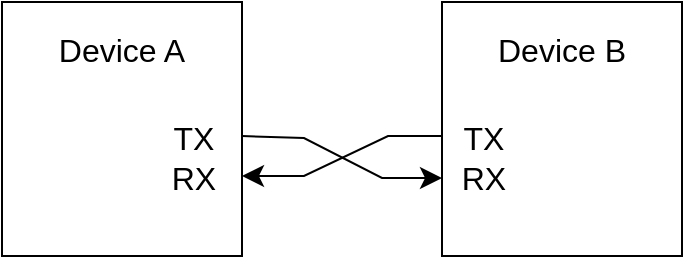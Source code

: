 <mxfile version="26.0.3">
  <diagram name="Page-1" id="5lcPtKIyPcd-7oFmMri8">
    <mxGraphModel dx="1179" dy="823" grid="0" gridSize="10" guides="1" tooltips="1" connect="1" arrows="1" fold="1" page="0" pageScale="1" pageWidth="850" pageHeight="1100" math="0" shadow="0">
      <root>
        <mxCell id="0" />
        <mxCell id="1" parent="0" />
        <mxCell id="ypF4Qw8ErrfbqZ-5R2ZX-1" value="" style="rounded=0;whiteSpace=wrap;html=1;" vertex="1" parent="1">
          <mxGeometry x="-31" y="-37" width="120" height="127" as="geometry" />
        </mxCell>
        <mxCell id="ypF4Qw8ErrfbqZ-5R2ZX-2" value="Device A" style="text;html=1;align=center;verticalAlign=middle;whiteSpace=wrap;rounded=0;fontSize=16;" vertex="1" parent="1">
          <mxGeometry x="-16" y="-28" width="90" height="30" as="geometry" />
        </mxCell>
        <mxCell id="ypF4Qw8ErrfbqZ-5R2ZX-3" value="" style="rounded=0;whiteSpace=wrap;html=1;" vertex="1" parent="1">
          <mxGeometry x="189" y="-37" width="120" height="127" as="geometry" />
        </mxCell>
        <mxCell id="ypF4Qw8ErrfbqZ-5R2ZX-4" value="Device B" style="text;html=1;align=center;verticalAlign=middle;whiteSpace=wrap;rounded=0;fontSize=16;" vertex="1" parent="1">
          <mxGeometry x="204" y="-28" width="90" height="30" as="geometry" />
        </mxCell>
        <mxCell id="ypF4Qw8ErrfbqZ-5R2ZX-5" value="" style="endArrow=classic;html=1;rounded=0;fontSize=12;startSize=8;endSize=8;curved=0;" edge="1" parent="1">
          <mxGeometry width="50" height="50" relative="1" as="geometry">
            <mxPoint x="89" y="30" as="sourcePoint" />
            <mxPoint x="189" y="51" as="targetPoint" />
            <Array as="points">
              <mxPoint x="120" y="31" />
              <mxPoint x="159" y="51" />
            </Array>
          </mxGeometry>
        </mxCell>
        <mxCell id="ypF4Qw8ErrfbqZ-5R2ZX-6" value="&lt;div&gt;TX&lt;/div&gt;&lt;div&gt;RX&lt;br&gt;&lt;/div&gt;" style="text;html=1;align=center;verticalAlign=middle;whiteSpace=wrap;rounded=0;fontSize=16;movable=0;resizable=0;rotatable=0;deletable=0;editable=0;locked=1;connectable=0;" vertex="1" parent="1">
          <mxGeometry x="35" y="9" width="60" height="64" as="geometry" />
        </mxCell>
        <mxCell id="ypF4Qw8ErrfbqZ-5R2ZX-7" value="&lt;div&gt;TX&lt;/div&gt;&lt;div&gt;RX&lt;br&gt;&lt;/div&gt;" style="text;html=1;align=center;verticalAlign=middle;whiteSpace=wrap;rounded=0;fontSize=16;movable=0;resizable=0;rotatable=0;deletable=0;editable=0;locked=1;connectable=0;" vertex="1" parent="1">
          <mxGeometry x="180" y="9" width="60" height="64" as="geometry" />
        </mxCell>
        <mxCell id="ypF4Qw8ErrfbqZ-5R2ZX-9" value="" style="endArrow=classic;html=1;rounded=0;fontSize=12;startSize=8;endSize=8;curved=0;" edge="1" parent="1">
          <mxGeometry width="50" height="50" relative="1" as="geometry">
            <mxPoint x="189" y="30" as="sourcePoint" />
            <mxPoint x="89" y="50" as="targetPoint" />
            <Array as="points">
              <mxPoint x="162" y="30" />
              <mxPoint x="120" y="50" />
            </Array>
          </mxGeometry>
        </mxCell>
      </root>
    </mxGraphModel>
  </diagram>
</mxfile>
